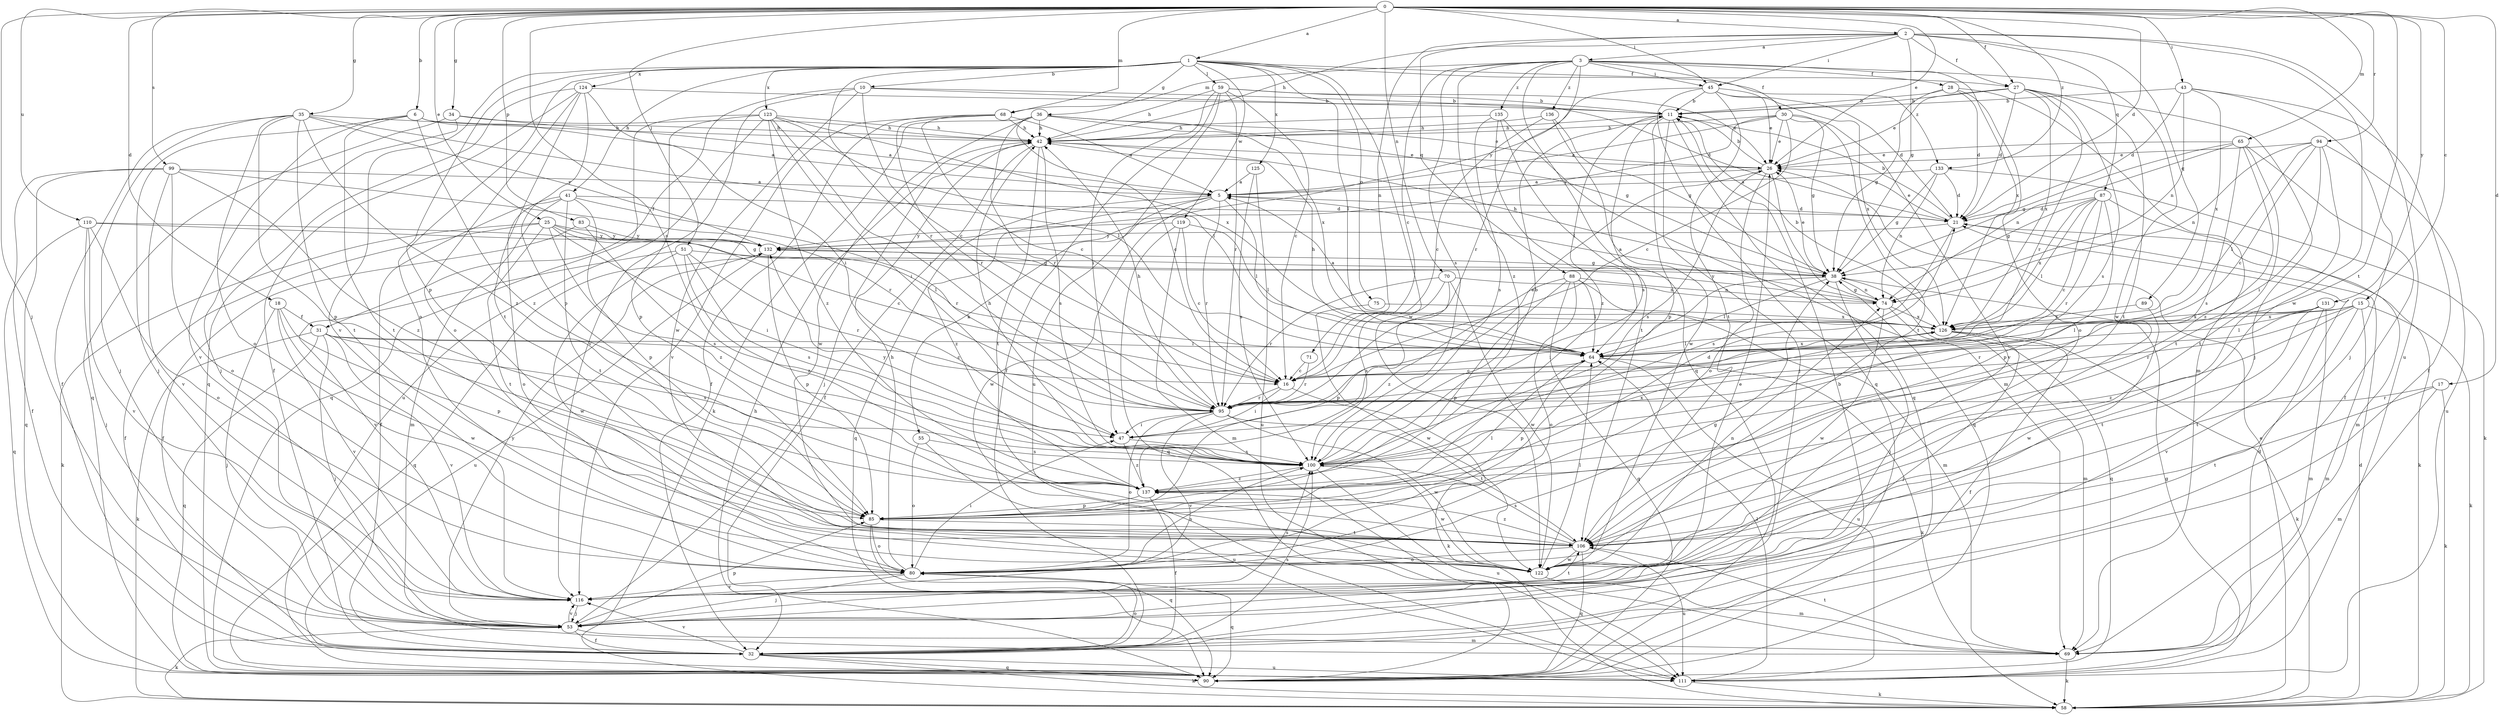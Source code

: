 strict digraph  {
0;
1;
2;
3;
5;
6;
10;
11;
15;
16;
17;
18;
21;
25;
26;
27;
28;
30;
31;
32;
34;
35;
36;
38;
41;
42;
43;
45;
47;
51;
53;
55;
58;
59;
64;
65;
68;
69;
70;
71;
74;
75;
80;
83;
85;
87;
88;
89;
90;
94;
95;
99;
100;
106;
110;
111;
116;
119;
122;
123;
124;
125;
126;
131;
132;
133;
135;
136;
137;
0 -> 1  [label=a];
0 -> 2  [label=a];
0 -> 6  [label=b];
0 -> 15  [label=c];
0 -> 17  [label=d];
0 -> 18  [label=d];
0 -> 21  [label=d];
0 -> 25  [label=e];
0 -> 26  [label=e];
0 -> 27  [label=f];
0 -> 34  [label=g];
0 -> 35  [label=g];
0 -> 43  [label=i];
0 -> 45  [label=i];
0 -> 51  [label=j];
0 -> 53  [label=j];
0 -> 65  [label=m];
0 -> 68  [label=m];
0 -> 70  [label=n];
0 -> 83  [label=p];
0 -> 94  [label=r];
0 -> 99  [label=s];
0 -> 100  [label=s];
0 -> 106  [label=t];
0 -> 110  [label=u];
0 -> 131  [label=y];
0 -> 133  [label=z];
1 -> 10  [label=b];
1 -> 27  [label=f];
1 -> 36  [label=g];
1 -> 41  [label=h];
1 -> 59  [label=l];
1 -> 64  [label=l];
1 -> 75  [label=o];
1 -> 80  [label=o];
1 -> 85  [label=p];
1 -> 95  [label=r];
1 -> 116  [label=v];
1 -> 119  [label=w];
1 -> 122  [label=w];
1 -> 123  [label=x];
1 -> 124  [label=x];
1 -> 125  [label=x];
1 -> 133  [label=z];
2 -> 3  [label=a];
2 -> 27  [label=f];
2 -> 38  [label=g];
2 -> 42  [label=h];
2 -> 45  [label=i];
2 -> 71  [label=n];
2 -> 87  [label=q];
2 -> 88  [label=q];
2 -> 89  [label=q];
2 -> 111  [label=u];
2 -> 122  [label=w];
3 -> 16  [label=c];
3 -> 28  [label=f];
3 -> 30  [label=f];
3 -> 45  [label=i];
3 -> 68  [label=m];
3 -> 90  [label=q];
3 -> 100  [label=s];
3 -> 122  [label=w];
3 -> 126  [label=x];
3 -> 132  [label=y];
3 -> 135  [label=z];
3 -> 136  [label=z];
3 -> 137  [label=z];
5 -> 21  [label=d];
5 -> 55  [label=k];
5 -> 64  [label=l];
5 -> 90  [label=q];
5 -> 95  [label=r];
5 -> 122  [label=w];
5 -> 137  [label=z];
6 -> 5  [label=a];
6 -> 42  [label=h];
6 -> 53  [label=j];
6 -> 106  [label=t];
6 -> 116  [label=v];
6 -> 137  [label=z];
10 -> 11  [label=b];
10 -> 16  [label=c];
10 -> 21  [label=d];
10 -> 31  [label=f];
10 -> 116  [label=v];
10 -> 122  [label=w];
11 -> 42  [label=h];
11 -> 53  [label=j];
11 -> 64  [label=l];
11 -> 85  [label=p];
11 -> 90  [label=q];
11 -> 100  [label=s];
15 -> 58  [label=k];
15 -> 64  [label=l];
15 -> 69  [label=m];
15 -> 95  [label=r];
15 -> 106  [label=t];
15 -> 126  [label=x];
15 -> 137  [label=z];
16 -> 47  [label=i];
16 -> 58  [label=k];
16 -> 95  [label=r];
17 -> 58  [label=k];
17 -> 69  [label=m];
17 -> 95  [label=r];
17 -> 106  [label=t];
18 -> 31  [label=f];
18 -> 53  [label=j];
18 -> 85  [label=p];
18 -> 116  [label=v];
18 -> 122  [label=w];
21 -> 11  [label=b];
21 -> 26  [label=e];
21 -> 58  [label=k];
21 -> 100  [label=s];
21 -> 132  [label=y];
25 -> 16  [label=c];
25 -> 32  [label=f];
25 -> 38  [label=g];
25 -> 47  [label=i];
25 -> 58  [label=k];
25 -> 106  [label=t];
25 -> 132  [label=y];
25 -> 137  [label=z];
26 -> 5  [label=a];
26 -> 11  [label=b];
26 -> 80  [label=o];
26 -> 90  [label=q];
26 -> 100  [label=s];
27 -> 11  [label=b];
27 -> 21  [label=d];
27 -> 26  [label=e];
27 -> 53  [label=j];
27 -> 95  [label=r];
27 -> 100  [label=s];
27 -> 106  [label=t];
27 -> 126  [label=x];
28 -> 11  [label=b];
28 -> 21  [label=d];
28 -> 38  [label=g];
28 -> 69  [label=m];
28 -> 80  [label=o];
30 -> 5  [label=a];
30 -> 16  [label=c];
30 -> 26  [label=e];
30 -> 38  [label=g];
30 -> 42  [label=h];
30 -> 106  [label=t];
30 -> 116  [label=v];
30 -> 132  [label=y];
31 -> 16  [label=c];
31 -> 53  [label=j];
31 -> 58  [label=k];
31 -> 64  [label=l];
31 -> 90  [label=q];
31 -> 100  [label=s];
31 -> 116  [label=v];
32 -> 11  [label=b];
32 -> 58  [label=k];
32 -> 80  [label=o];
32 -> 90  [label=q];
32 -> 100  [label=s];
32 -> 111  [label=u];
32 -> 116  [label=v];
34 -> 5  [label=a];
34 -> 42  [label=h];
34 -> 53  [label=j];
34 -> 90  [label=q];
35 -> 32  [label=f];
35 -> 42  [label=h];
35 -> 53  [label=j];
35 -> 64  [label=l];
35 -> 80  [label=o];
35 -> 85  [label=p];
35 -> 106  [label=t];
35 -> 132  [label=y];
35 -> 137  [label=z];
36 -> 16  [label=c];
36 -> 26  [label=e];
36 -> 38  [label=g];
36 -> 42  [label=h];
36 -> 58  [label=k];
36 -> 95  [label=r];
36 -> 122  [label=w];
36 -> 126  [label=x];
38 -> 26  [label=e];
38 -> 42  [label=h];
38 -> 47  [label=i];
38 -> 53  [label=j];
38 -> 64  [label=l];
38 -> 74  [label=n];
38 -> 90  [label=q];
41 -> 21  [label=d];
41 -> 32  [label=f];
41 -> 69  [label=m];
41 -> 80  [label=o];
41 -> 85  [label=p];
41 -> 95  [label=r];
41 -> 106  [label=t];
42 -> 26  [label=e];
42 -> 32  [label=f];
42 -> 53  [label=j];
42 -> 100  [label=s];
42 -> 106  [label=t];
43 -> 11  [label=b];
43 -> 21  [label=d];
43 -> 32  [label=f];
43 -> 53  [label=j];
43 -> 74  [label=n];
43 -> 126  [label=x];
45 -> 11  [label=b];
45 -> 21  [label=d];
45 -> 26  [label=e];
45 -> 90  [label=q];
45 -> 95  [label=r];
45 -> 106  [label=t];
45 -> 126  [label=x];
47 -> 100  [label=s];
47 -> 137  [label=z];
51 -> 38  [label=g];
51 -> 95  [label=r];
51 -> 100  [label=s];
51 -> 116  [label=v];
51 -> 122  [label=w];
51 -> 137  [label=z];
53 -> 32  [label=f];
53 -> 58  [label=k];
53 -> 69  [label=m];
53 -> 85  [label=p];
53 -> 116  [label=v];
53 -> 132  [label=y];
55 -> 80  [label=o];
55 -> 100  [label=s];
55 -> 111  [label=u];
58 -> 21  [label=d];
58 -> 26  [label=e];
59 -> 11  [label=b];
59 -> 16  [label=c];
59 -> 26  [label=e];
59 -> 32  [label=f];
59 -> 42  [label=h];
59 -> 47  [label=i];
59 -> 95  [label=r];
59 -> 111  [label=u];
64 -> 16  [label=c];
64 -> 42  [label=h];
64 -> 58  [label=k];
64 -> 85  [label=p];
64 -> 111  [label=u];
64 -> 126  [label=x];
65 -> 26  [label=e];
65 -> 32  [label=f];
65 -> 38  [label=g];
65 -> 74  [label=n];
65 -> 100  [label=s];
65 -> 106  [label=t];
65 -> 137  [label=z];
68 -> 5  [label=a];
68 -> 16  [label=c];
68 -> 32  [label=f];
68 -> 42  [label=h];
68 -> 95  [label=r];
68 -> 116  [label=v];
69 -> 58  [label=k];
69 -> 106  [label=t];
70 -> 74  [label=n];
70 -> 85  [label=p];
70 -> 95  [label=r];
70 -> 100  [label=s];
70 -> 122  [label=w];
71 -> 16  [label=c];
71 -> 95  [label=r];
74 -> 5  [label=a];
74 -> 38  [label=g];
74 -> 69  [label=m];
74 -> 122  [label=w];
74 -> 126  [label=x];
74 -> 132  [label=y];
75 -> 122  [label=w];
75 -> 126  [label=x];
80 -> 38  [label=g];
80 -> 42  [label=h];
80 -> 47  [label=i];
80 -> 53  [label=j];
80 -> 90  [label=q];
80 -> 100  [label=s];
80 -> 116  [label=v];
83 -> 32  [label=f];
83 -> 100  [label=s];
83 -> 132  [label=y];
85 -> 64  [label=l];
85 -> 80  [label=o];
85 -> 90  [label=q];
85 -> 106  [label=t];
87 -> 16  [label=c];
87 -> 21  [label=d];
87 -> 38  [label=g];
87 -> 64  [label=l];
87 -> 69  [label=m];
87 -> 85  [label=p];
87 -> 95  [label=r];
87 -> 126  [label=x];
88 -> 64  [label=l];
88 -> 69  [label=m];
88 -> 74  [label=n];
88 -> 80  [label=o];
88 -> 85  [label=p];
88 -> 90  [label=q];
88 -> 137  [label=z];
89 -> 122  [label=w];
89 -> 126  [label=x];
90 -> 42  [label=h];
94 -> 16  [label=c];
94 -> 26  [label=e];
94 -> 47  [label=i];
94 -> 64  [label=l];
94 -> 74  [label=n];
94 -> 106  [label=t];
94 -> 111  [label=u];
95 -> 26  [label=e];
95 -> 42  [label=h];
95 -> 47  [label=i];
95 -> 80  [label=o];
95 -> 106  [label=t];
95 -> 116  [label=v];
95 -> 122  [label=w];
99 -> 5  [label=a];
99 -> 32  [label=f];
99 -> 80  [label=o];
99 -> 90  [label=q];
99 -> 95  [label=r];
99 -> 116  [label=v];
99 -> 137  [label=z];
100 -> 11  [label=b];
100 -> 42  [label=h];
100 -> 111  [label=u];
100 -> 122  [label=w];
100 -> 126  [label=x];
100 -> 132  [label=y];
100 -> 137  [label=z];
106 -> 80  [label=o];
106 -> 90  [label=q];
106 -> 100  [label=s];
106 -> 111  [label=u];
106 -> 122  [label=w];
106 -> 137  [label=z];
110 -> 53  [label=j];
110 -> 64  [label=l];
110 -> 80  [label=o];
110 -> 90  [label=q];
110 -> 116  [label=v];
110 -> 132  [label=y];
111 -> 21  [label=d];
111 -> 38  [label=g];
111 -> 58  [label=k];
111 -> 64  [label=l];
116 -> 26  [label=e];
116 -> 53  [label=j];
116 -> 100  [label=s];
116 -> 106  [label=t];
119 -> 16  [label=c];
119 -> 64  [label=l];
119 -> 69  [label=m];
119 -> 90  [label=q];
119 -> 132  [label=y];
122 -> 64  [label=l];
122 -> 69  [label=m];
122 -> 74  [label=n];
123 -> 42  [label=h];
123 -> 47  [label=i];
123 -> 64  [label=l];
123 -> 85  [label=p];
123 -> 90  [label=q];
123 -> 95  [label=r];
123 -> 111  [label=u];
123 -> 126  [label=x];
123 -> 137  [label=z];
124 -> 11  [label=b];
124 -> 32  [label=f];
124 -> 47  [label=i];
124 -> 80  [label=o];
124 -> 85  [label=p];
124 -> 90  [label=q];
124 -> 106  [label=t];
125 -> 5  [label=a];
125 -> 100  [label=s];
125 -> 111  [label=u];
126 -> 5  [label=a];
126 -> 11  [label=b];
126 -> 32  [label=f];
126 -> 53  [label=j];
126 -> 58  [label=k];
126 -> 64  [label=l];
131 -> 64  [label=l];
131 -> 69  [label=m];
131 -> 95  [label=r];
131 -> 106  [label=t];
131 -> 116  [label=v];
131 -> 126  [label=x];
132 -> 38  [label=g];
132 -> 85  [label=p];
132 -> 90  [label=q];
132 -> 111  [label=u];
133 -> 5  [label=a];
133 -> 21  [label=d];
133 -> 38  [label=g];
133 -> 58  [label=k];
133 -> 74  [label=n];
135 -> 42  [label=h];
135 -> 69  [label=m];
135 -> 100  [label=s];
135 -> 106  [label=t];
135 -> 137  [label=z];
136 -> 16  [label=c];
136 -> 38  [label=g];
136 -> 42  [label=h];
136 -> 122  [label=w];
137 -> 21  [label=d];
137 -> 32  [label=f];
137 -> 85  [label=p];
}
